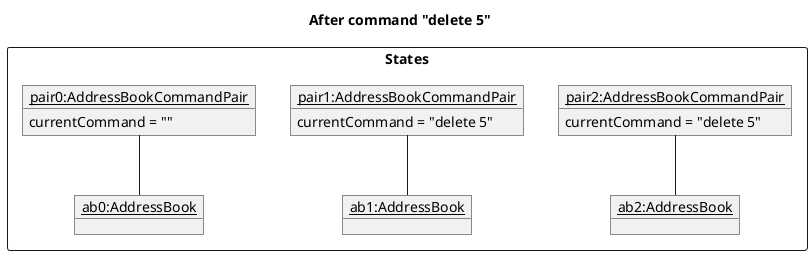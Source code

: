 @startuml
skinparam ClassFontColor #000000
skinparam ClassBorderColor #000000

title After command "delete 5"

package States <<rectangle>>  {

    object "__pair2:AddressBookCommandPair__" as State3
    State3 : currentCommand = "delete 5"

    object "__ab2:AddressBook__" as ab2

    object "__pair1:AddressBookCommandPair__" as State2
    State2 : currentCommand = "delete 5"

    object "__ab1:AddressBook__" as ab1

    object "__pair0:AddressBookCommandPair__" as State1
    State1 : currentCommand = ""

    object "__ab0:AddressBook__" as ab0
}

State3 -- ab2
State2 -- ab1
State1 -- ab0

hide ab2
hide State3

@end

